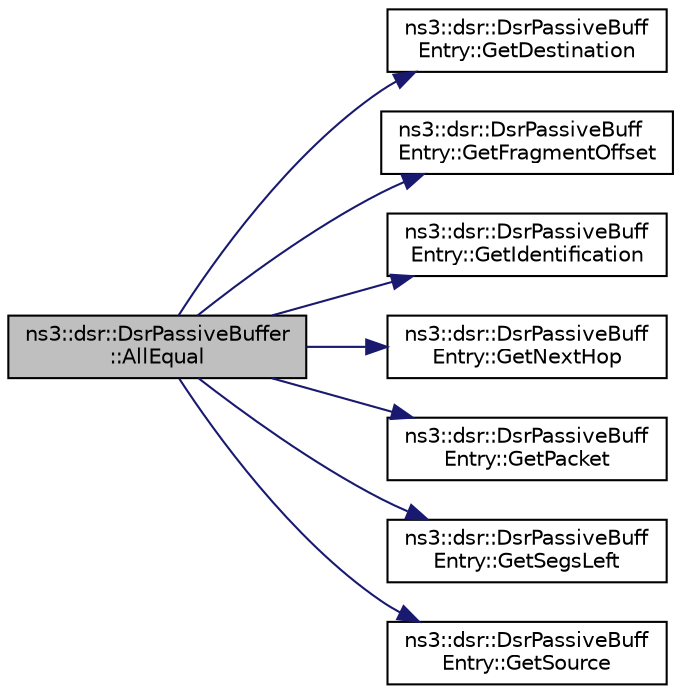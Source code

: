 digraph "ns3::dsr::DsrPassiveBuffer::AllEqual"
{
 // LATEX_PDF_SIZE
  edge [fontname="Helvetica",fontsize="10",labelfontname="Helvetica",labelfontsize="10"];
  node [fontname="Helvetica",fontsize="10",shape=record];
  rankdir="LR";
  Node1 [label="ns3::dsr::DsrPassiveBuffer\l::AllEqual",height=0.2,width=0.4,color="black", fillcolor="grey75", style="filled", fontcolor="black",tooltip="Check if all the entries in passive buffer entry is all equal or not."];
  Node1 -> Node2 [color="midnightblue",fontsize="10",style="solid",fontname="Helvetica"];
  Node2 [label="ns3::dsr::DsrPassiveBuff\lEntry::GetDestination",height=0.2,width=0.4,color="black", fillcolor="white", style="filled",URL="$classns3_1_1dsr_1_1_dsr_passive_buff_entry.html#a346626cd98d557e762f2a6c7f8c0f801",tooltip="Get destination address function."];
  Node1 -> Node3 [color="midnightblue",fontsize="10",style="solid",fontname="Helvetica"];
  Node3 [label="ns3::dsr::DsrPassiveBuff\lEntry::GetFragmentOffset",height=0.2,width=0.4,color="black", fillcolor="white", style="filled",URL="$classns3_1_1dsr_1_1_dsr_passive_buff_entry.html#ab0b22c33dbe019ebbcba8ad56c8a071e",tooltip="Get fragment offset function."];
  Node1 -> Node4 [color="midnightblue",fontsize="10",style="solid",fontname="Helvetica"];
  Node4 [label="ns3::dsr::DsrPassiveBuff\lEntry::GetIdentification",height=0.2,width=0.4,color="black", fillcolor="white", style="filled",URL="$classns3_1_1dsr_1_1_dsr_passive_buff_entry.html#aad1c4909f7aecd212cd7a9f649e76e49",tooltip="Get identification function."];
  Node1 -> Node5 [color="midnightblue",fontsize="10",style="solid",fontname="Helvetica"];
  Node5 [label="ns3::dsr::DsrPassiveBuff\lEntry::GetNextHop",height=0.2,width=0.4,color="black", fillcolor="white", style="filled",URL="$classns3_1_1dsr_1_1_dsr_passive_buff_entry.html#a6ef6cfdcf9868e0f4e534000fe4db74c",tooltip="Get next hop address function."];
  Node1 -> Node6 [color="midnightblue",fontsize="10",style="solid",fontname="Helvetica"];
  Node6 [label="ns3::dsr::DsrPassiveBuff\lEntry::GetPacket",height=0.2,width=0.4,color="black", fillcolor="white", style="filled",URL="$classns3_1_1dsr_1_1_dsr_passive_buff_entry.html#ae4dfbb8b82b0b54f568f8f79cfb56ec6",tooltip="Get packet function."];
  Node1 -> Node7 [color="midnightblue",fontsize="10",style="solid",fontname="Helvetica"];
  Node7 [label="ns3::dsr::DsrPassiveBuff\lEntry::GetSegsLeft",height=0.2,width=0.4,color="black", fillcolor="white", style="filled",URL="$classns3_1_1dsr_1_1_dsr_passive_buff_entry.html#aa43328552d2aa1af03d41c11a44d3252",tooltip="Get segments left function."];
  Node1 -> Node8 [color="midnightblue",fontsize="10",style="solid",fontname="Helvetica"];
  Node8 [label="ns3::dsr::DsrPassiveBuff\lEntry::GetSource",height=0.2,width=0.4,color="black", fillcolor="white", style="filled",URL="$classns3_1_1dsr_1_1_dsr_passive_buff_entry.html#a81a849aadfc0e0fe4bc02d7a4b8fe6d4",tooltip="Get source address function."];
}
